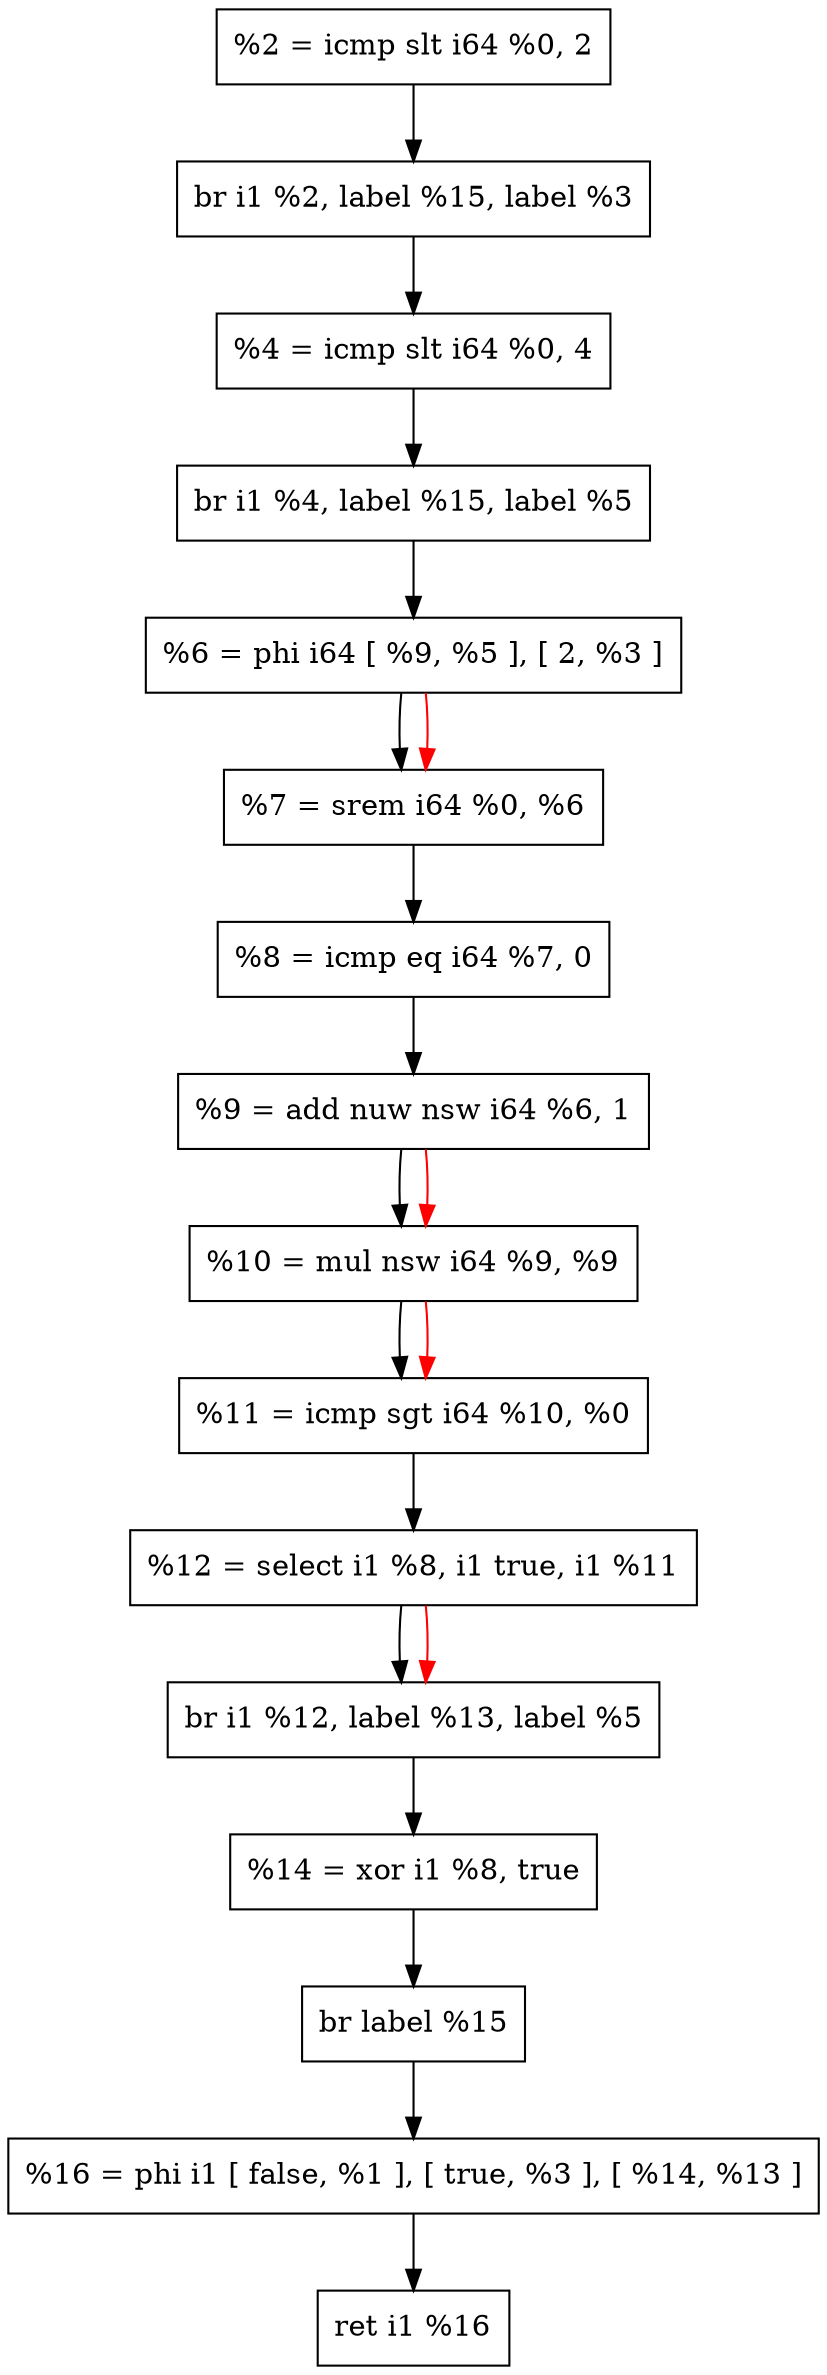 digraph "DFG for '_Z8is_primex' function" {
 Node0x7f6a5a3f9010[shape=record, label="  %2 = icmp slt i64 %0, 2"];
 Node0x7f6a5a3f90f0[shape=record, label="  br i1 %2, label %15, label %3"];
 Node0x7f6a5a3f91d0[shape=record, label="  %4 = icmp slt i64 %0, 4"];
 Node0x7f6a5a3f92b0[shape=record, label="  br i1 %4, label %15, label %5"];
 Node0x7f6a5a3f93a0[shape=record, label="  %6 = phi i64 [ %9, %5 ], [ 2, %3 ]"];
 Node0x7f6a5a3f94c0[shape=record, label="  %7 = srem i64 %0, %6"];
 Node0x7f6a5a3f95e0[shape=record, label="  %8 = icmp eq i64 %7, 0"];
 Node0x7f6a5a3f96f0[shape=record, label="  %9 = add nuw nsw i64 %6, 1"];
 Node0x7f6a5a3f9810[shape=record, label="  %10 = mul nsw i64 %9, %9"];
 Node0x7f6a5a3f9930[shape=record, label="  %11 = icmp sgt i64 %10, %0"];
 Node0x7f6a5a3f9a50[shape=record, label="  %12 = select i1 %8, i1 true, i1 %11"];
 Node0x7f6a5a3f9b70[shape=record, label="  br i1 %12, label %13, label %5"];
 Node0x7f6a5a3f9c90[shape=record, label="  %14 = xor i1 %8, true"];
 Node0x7f6a5a3f9db0[shape=record, label="  br label %15"];
 Node0x7f6a5a3f9ed0[shape=record, label="  %16 = phi i1 [ false, %1 ], [ true, %3 ], [ %14, %13 ]"];
 Node0x7f6a5a3f9ff0[shape=record, label="  ret i1 %16"];
 Node0x7f6a5a3f9010 -> Node0x7f6a5a3f90f0
 Node0x7f6a5a3f90f0 -> Node0x7f6a5a3f91d0
 Node0x7f6a5a3f91d0 -> Node0x7f6a5a3f92b0
 Node0x7f6a5a3f92b0 -> Node0x7f6a5a3f93a0
 Node0x7f6a5a3f93a0 -> Node0x7f6a5a3f94c0
 Node0x7f6a5a3f94c0 -> Node0x7f6a5a3f95e0
 Node0x7f6a5a3f95e0 -> Node0x7f6a5a3f96f0
 Node0x7f6a5a3f96f0 -> Node0x7f6a5a3f9810
 Node0x7f6a5a3f9810 -> Node0x7f6a5a3f9930
 Node0x7f6a5a3f9930 -> Node0x7f6a5a3f9a50
 Node0x7f6a5a3f9a50 -> Node0x7f6a5a3f9b70
 Node0x7f6a5a3f9b70 -> Node0x7f6a5a3f9c90
 Node0x7f6a5a3f9c90 -> Node0x7f6a5a3f9db0
 Node0x7f6a5a3f9db0 -> Node0x7f6a5a3f9ed0
 Node0x7f6a5a3f9ed0 -> Node0x7f6a5a3f9ff0
edge [color=red]
 Node0x7f6a5a3f93a0 -> Node0x7f6a5a3f94c0
 Node0x7f6a5a3f96f0 -> Node0x7f6a5a3f9810
 Node0x7f6a5a3f9810 -> Node0x7f6a5a3f9930
 Node0x7f6a5a3f9a50 -> Node0x7f6a5a3f9b70
}